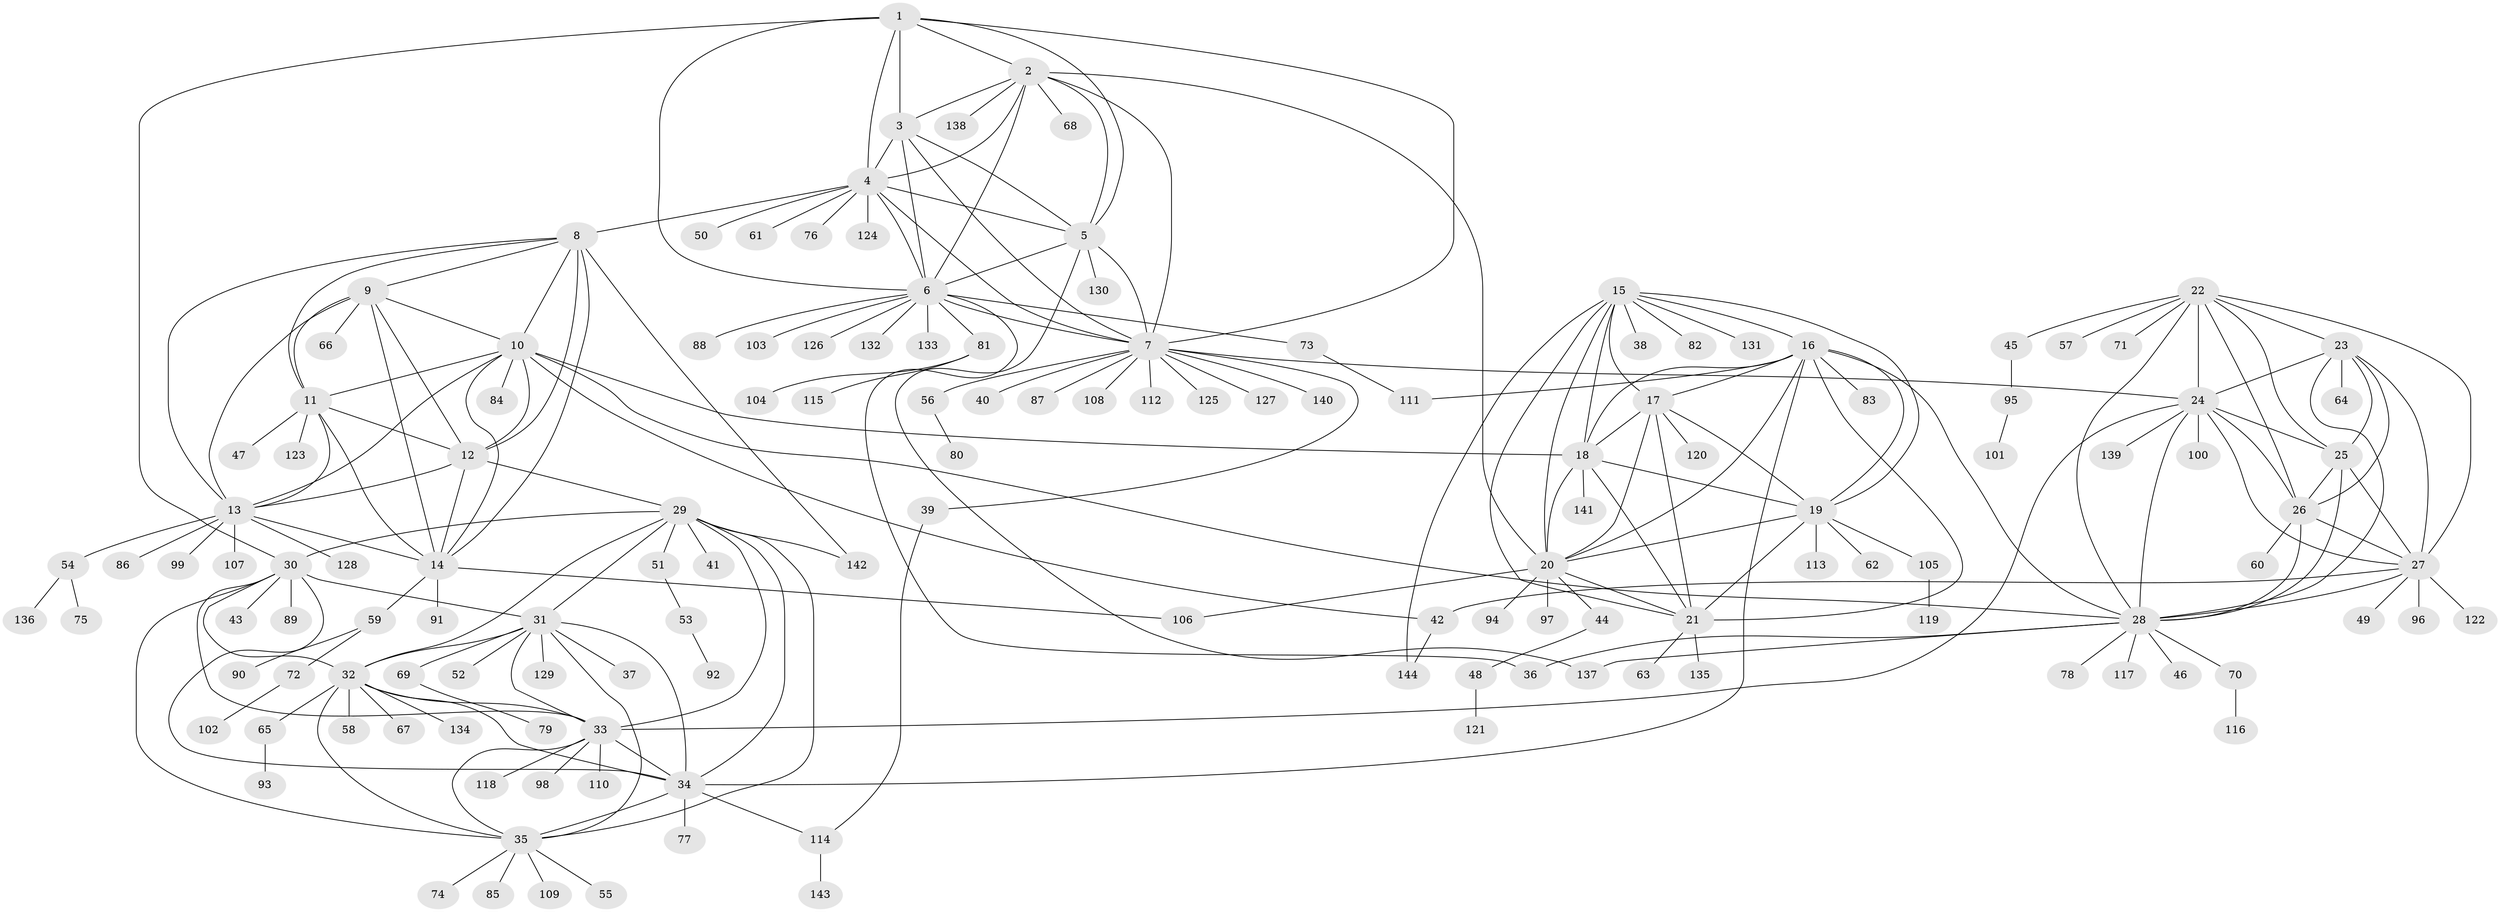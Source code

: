 // Generated by graph-tools (version 1.1) at 2025/55/03/09/25 04:55:53]
// undirected, 144 vertices, 232 edges
graph export_dot {
graph [start="1"]
  node [color=gray90,style=filled];
  1;
  2;
  3;
  4;
  5;
  6;
  7;
  8;
  9;
  10;
  11;
  12;
  13;
  14;
  15;
  16;
  17;
  18;
  19;
  20;
  21;
  22;
  23;
  24;
  25;
  26;
  27;
  28;
  29;
  30;
  31;
  32;
  33;
  34;
  35;
  36;
  37;
  38;
  39;
  40;
  41;
  42;
  43;
  44;
  45;
  46;
  47;
  48;
  49;
  50;
  51;
  52;
  53;
  54;
  55;
  56;
  57;
  58;
  59;
  60;
  61;
  62;
  63;
  64;
  65;
  66;
  67;
  68;
  69;
  70;
  71;
  72;
  73;
  74;
  75;
  76;
  77;
  78;
  79;
  80;
  81;
  82;
  83;
  84;
  85;
  86;
  87;
  88;
  89;
  90;
  91;
  92;
  93;
  94;
  95;
  96;
  97;
  98;
  99;
  100;
  101;
  102;
  103;
  104;
  105;
  106;
  107;
  108;
  109;
  110;
  111;
  112;
  113;
  114;
  115;
  116;
  117;
  118;
  119;
  120;
  121;
  122;
  123;
  124;
  125;
  126;
  127;
  128;
  129;
  130;
  131;
  132;
  133;
  134;
  135;
  136;
  137;
  138;
  139;
  140;
  141;
  142;
  143;
  144;
  1 -- 2;
  1 -- 3;
  1 -- 4;
  1 -- 5;
  1 -- 6;
  1 -- 7;
  1 -- 30;
  2 -- 3;
  2 -- 4;
  2 -- 5;
  2 -- 6;
  2 -- 7;
  2 -- 20;
  2 -- 68;
  2 -- 138;
  3 -- 4;
  3 -- 5;
  3 -- 6;
  3 -- 7;
  4 -- 5;
  4 -- 6;
  4 -- 7;
  4 -- 8;
  4 -- 50;
  4 -- 61;
  4 -- 76;
  4 -- 124;
  5 -- 6;
  5 -- 7;
  5 -- 130;
  5 -- 137;
  6 -- 7;
  6 -- 36;
  6 -- 73;
  6 -- 81;
  6 -- 88;
  6 -- 103;
  6 -- 126;
  6 -- 132;
  6 -- 133;
  7 -- 24;
  7 -- 39;
  7 -- 40;
  7 -- 56;
  7 -- 87;
  7 -- 108;
  7 -- 112;
  7 -- 125;
  7 -- 127;
  7 -- 140;
  8 -- 9;
  8 -- 10;
  8 -- 11;
  8 -- 12;
  8 -- 13;
  8 -- 14;
  8 -- 142;
  9 -- 10;
  9 -- 11;
  9 -- 12;
  9 -- 13;
  9 -- 14;
  9 -- 66;
  10 -- 11;
  10 -- 12;
  10 -- 13;
  10 -- 14;
  10 -- 18;
  10 -- 28;
  10 -- 42;
  10 -- 84;
  11 -- 12;
  11 -- 13;
  11 -- 14;
  11 -- 47;
  11 -- 123;
  12 -- 13;
  12 -- 14;
  12 -- 29;
  13 -- 14;
  13 -- 54;
  13 -- 86;
  13 -- 99;
  13 -- 107;
  13 -- 128;
  14 -- 59;
  14 -- 91;
  14 -- 106;
  15 -- 16;
  15 -- 17;
  15 -- 18;
  15 -- 19;
  15 -- 20;
  15 -- 21;
  15 -- 38;
  15 -- 82;
  15 -- 131;
  15 -- 144;
  16 -- 17;
  16 -- 18;
  16 -- 19;
  16 -- 20;
  16 -- 21;
  16 -- 28;
  16 -- 34;
  16 -- 83;
  16 -- 111;
  17 -- 18;
  17 -- 19;
  17 -- 20;
  17 -- 21;
  17 -- 120;
  18 -- 19;
  18 -- 20;
  18 -- 21;
  18 -- 141;
  19 -- 20;
  19 -- 21;
  19 -- 62;
  19 -- 105;
  19 -- 113;
  20 -- 21;
  20 -- 44;
  20 -- 94;
  20 -- 97;
  20 -- 106;
  21 -- 63;
  21 -- 135;
  22 -- 23;
  22 -- 24;
  22 -- 25;
  22 -- 26;
  22 -- 27;
  22 -- 28;
  22 -- 45;
  22 -- 57;
  22 -- 71;
  23 -- 24;
  23 -- 25;
  23 -- 26;
  23 -- 27;
  23 -- 28;
  23 -- 64;
  24 -- 25;
  24 -- 26;
  24 -- 27;
  24 -- 28;
  24 -- 33;
  24 -- 100;
  24 -- 139;
  25 -- 26;
  25 -- 27;
  25 -- 28;
  26 -- 27;
  26 -- 28;
  26 -- 60;
  27 -- 28;
  27 -- 42;
  27 -- 49;
  27 -- 96;
  27 -- 122;
  28 -- 36;
  28 -- 46;
  28 -- 70;
  28 -- 78;
  28 -- 117;
  28 -- 137;
  29 -- 30;
  29 -- 31;
  29 -- 32;
  29 -- 33;
  29 -- 34;
  29 -- 35;
  29 -- 41;
  29 -- 51;
  29 -- 142;
  30 -- 31;
  30 -- 32;
  30 -- 33;
  30 -- 34;
  30 -- 35;
  30 -- 43;
  30 -- 89;
  31 -- 32;
  31 -- 33;
  31 -- 34;
  31 -- 35;
  31 -- 37;
  31 -- 52;
  31 -- 69;
  31 -- 129;
  32 -- 33;
  32 -- 34;
  32 -- 35;
  32 -- 58;
  32 -- 65;
  32 -- 67;
  32 -- 134;
  33 -- 34;
  33 -- 35;
  33 -- 98;
  33 -- 110;
  33 -- 118;
  34 -- 35;
  34 -- 77;
  34 -- 114;
  35 -- 55;
  35 -- 74;
  35 -- 85;
  35 -- 109;
  39 -- 114;
  42 -- 144;
  44 -- 48;
  45 -- 95;
  48 -- 121;
  51 -- 53;
  53 -- 92;
  54 -- 75;
  54 -- 136;
  56 -- 80;
  59 -- 72;
  59 -- 90;
  65 -- 93;
  69 -- 79;
  70 -- 116;
  72 -- 102;
  73 -- 111;
  81 -- 104;
  81 -- 115;
  95 -- 101;
  105 -- 119;
  114 -- 143;
}
